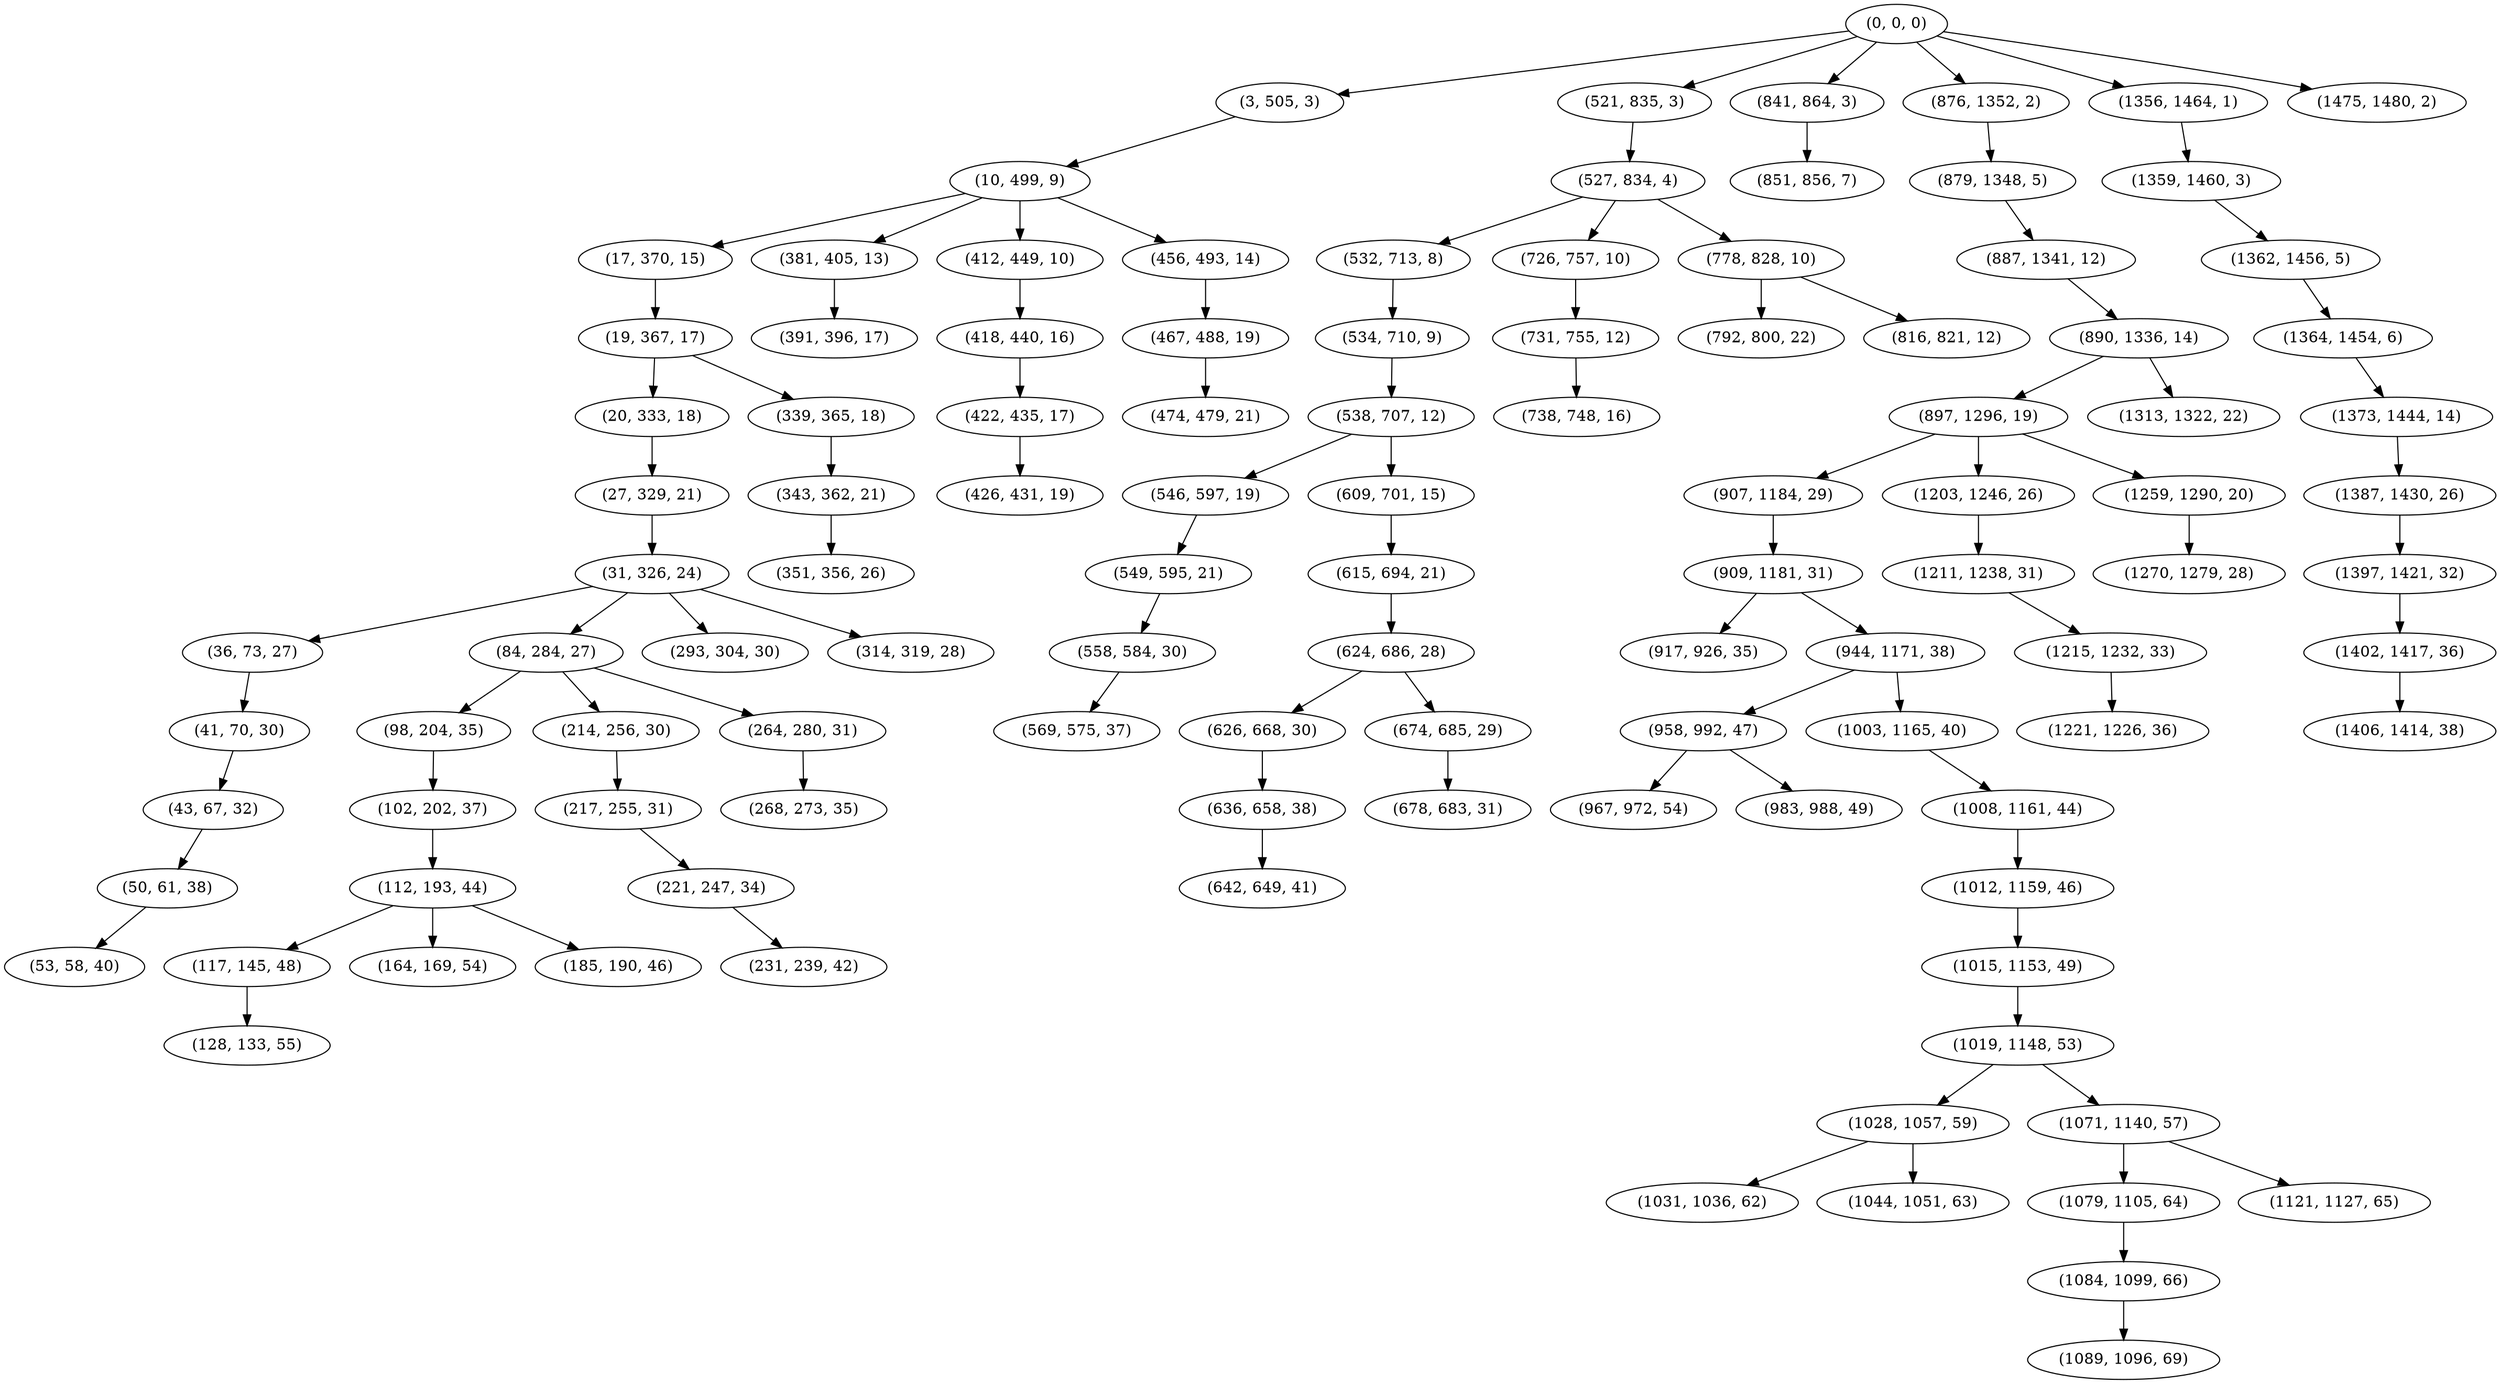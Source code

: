 digraph tree {
    "(0, 0, 0)";
    "(3, 505, 3)";
    "(10, 499, 9)";
    "(17, 370, 15)";
    "(19, 367, 17)";
    "(20, 333, 18)";
    "(27, 329, 21)";
    "(31, 326, 24)";
    "(36, 73, 27)";
    "(41, 70, 30)";
    "(43, 67, 32)";
    "(50, 61, 38)";
    "(53, 58, 40)";
    "(84, 284, 27)";
    "(98, 204, 35)";
    "(102, 202, 37)";
    "(112, 193, 44)";
    "(117, 145, 48)";
    "(128, 133, 55)";
    "(164, 169, 54)";
    "(185, 190, 46)";
    "(214, 256, 30)";
    "(217, 255, 31)";
    "(221, 247, 34)";
    "(231, 239, 42)";
    "(264, 280, 31)";
    "(268, 273, 35)";
    "(293, 304, 30)";
    "(314, 319, 28)";
    "(339, 365, 18)";
    "(343, 362, 21)";
    "(351, 356, 26)";
    "(381, 405, 13)";
    "(391, 396, 17)";
    "(412, 449, 10)";
    "(418, 440, 16)";
    "(422, 435, 17)";
    "(426, 431, 19)";
    "(456, 493, 14)";
    "(467, 488, 19)";
    "(474, 479, 21)";
    "(521, 835, 3)";
    "(527, 834, 4)";
    "(532, 713, 8)";
    "(534, 710, 9)";
    "(538, 707, 12)";
    "(546, 597, 19)";
    "(549, 595, 21)";
    "(558, 584, 30)";
    "(569, 575, 37)";
    "(609, 701, 15)";
    "(615, 694, 21)";
    "(624, 686, 28)";
    "(626, 668, 30)";
    "(636, 658, 38)";
    "(642, 649, 41)";
    "(674, 685, 29)";
    "(678, 683, 31)";
    "(726, 757, 10)";
    "(731, 755, 12)";
    "(738, 748, 16)";
    "(778, 828, 10)";
    "(792, 800, 22)";
    "(816, 821, 12)";
    "(841, 864, 3)";
    "(851, 856, 7)";
    "(876, 1352, 2)";
    "(879, 1348, 5)";
    "(887, 1341, 12)";
    "(890, 1336, 14)";
    "(897, 1296, 19)";
    "(907, 1184, 29)";
    "(909, 1181, 31)";
    "(917, 926, 35)";
    "(944, 1171, 38)";
    "(958, 992, 47)";
    "(967, 972, 54)";
    "(983, 988, 49)";
    "(1003, 1165, 40)";
    "(1008, 1161, 44)";
    "(1012, 1159, 46)";
    "(1015, 1153, 49)";
    "(1019, 1148, 53)";
    "(1028, 1057, 59)";
    "(1031, 1036, 62)";
    "(1044, 1051, 63)";
    "(1071, 1140, 57)";
    "(1079, 1105, 64)";
    "(1084, 1099, 66)";
    "(1089, 1096, 69)";
    "(1121, 1127, 65)";
    "(1203, 1246, 26)";
    "(1211, 1238, 31)";
    "(1215, 1232, 33)";
    "(1221, 1226, 36)";
    "(1259, 1290, 20)";
    "(1270, 1279, 28)";
    "(1313, 1322, 22)";
    "(1356, 1464, 1)";
    "(1359, 1460, 3)";
    "(1362, 1456, 5)";
    "(1364, 1454, 6)";
    "(1373, 1444, 14)";
    "(1387, 1430, 26)";
    "(1397, 1421, 32)";
    "(1402, 1417, 36)";
    "(1406, 1414, 38)";
    "(1475, 1480, 2)";
    "(0, 0, 0)" -> "(3, 505, 3)";
    "(0, 0, 0)" -> "(521, 835, 3)";
    "(0, 0, 0)" -> "(841, 864, 3)";
    "(0, 0, 0)" -> "(876, 1352, 2)";
    "(0, 0, 0)" -> "(1356, 1464, 1)";
    "(0, 0, 0)" -> "(1475, 1480, 2)";
    "(3, 505, 3)" -> "(10, 499, 9)";
    "(10, 499, 9)" -> "(17, 370, 15)";
    "(10, 499, 9)" -> "(381, 405, 13)";
    "(10, 499, 9)" -> "(412, 449, 10)";
    "(10, 499, 9)" -> "(456, 493, 14)";
    "(17, 370, 15)" -> "(19, 367, 17)";
    "(19, 367, 17)" -> "(20, 333, 18)";
    "(19, 367, 17)" -> "(339, 365, 18)";
    "(20, 333, 18)" -> "(27, 329, 21)";
    "(27, 329, 21)" -> "(31, 326, 24)";
    "(31, 326, 24)" -> "(36, 73, 27)";
    "(31, 326, 24)" -> "(84, 284, 27)";
    "(31, 326, 24)" -> "(293, 304, 30)";
    "(31, 326, 24)" -> "(314, 319, 28)";
    "(36, 73, 27)" -> "(41, 70, 30)";
    "(41, 70, 30)" -> "(43, 67, 32)";
    "(43, 67, 32)" -> "(50, 61, 38)";
    "(50, 61, 38)" -> "(53, 58, 40)";
    "(84, 284, 27)" -> "(98, 204, 35)";
    "(84, 284, 27)" -> "(214, 256, 30)";
    "(84, 284, 27)" -> "(264, 280, 31)";
    "(98, 204, 35)" -> "(102, 202, 37)";
    "(102, 202, 37)" -> "(112, 193, 44)";
    "(112, 193, 44)" -> "(117, 145, 48)";
    "(112, 193, 44)" -> "(164, 169, 54)";
    "(112, 193, 44)" -> "(185, 190, 46)";
    "(117, 145, 48)" -> "(128, 133, 55)";
    "(214, 256, 30)" -> "(217, 255, 31)";
    "(217, 255, 31)" -> "(221, 247, 34)";
    "(221, 247, 34)" -> "(231, 239, 42)";
    "(264, 280, 31)" -> "(268, 273, 35)";
    "(339, 365, 18)" -> "(343, 362, 21)";
    "(343, 362, 21)" -> "(351, 356, 26)";
    "(381, 405, 13)" -> "(391, 396, 17)";
    "(412, 449, 10)" -> "(418, 440, 16)";
    "(418, 440, 16)" -> "(422, 435, 17)";
    "(422, 435, 17)" -> "(426, 431, 19)";
    "(456, 493, 14)" -> "(467, 488, 19)";
    "(467, 488, 19)" -> "(474, 479, 21)";
    "(521, 835, 3)" -> "(527, 834, 4)";
    "(527, 834, 4)" -> "(532, 713, 8)";
    "(527, 834, 4)" -> "(726, 757, 10)";
    "(527, 834, 4)" -> "(778, 828, 10)";
    "(532, 713, 8)" -> "(534, 710, 9)";
    "(534, 710, 9)" -> "(538, 707, 12)";
    "(538, 707, 12)" -> "(546, 597, 19)";
    "(538, 707, 12)" -> "(609, 701, 15)";
    "(546, 597, 19)" -> "(549, 595, 21)";
    "(549, 595, 21)" -> "(558, 584, 30)";
    "(558, 584, 30)" -> "(569, 575, 37)";
    "(609, 701, 15)" -> "(615, 694, 21)";
    "(615, 694, 21)" -> "(624, 686, 28)";
    "(624, 686, 28)" -> "(626, 668, 30)";
    "(624, 686, 28)" -> "(674, 685, 29)";
    "(626, 668, 30)" -> "(636, 658, 38)";
    "(636, 658, 38)" -> "(642, 649, 41)";
    "(674, 685, 29)" -> "(678, 683, 31)";
    "(726, 757, 10)" -> "(731, 755, 12)";
    "(731, 755, 12)" -> "(738, 748, 16)";
    "(778, 828, 10)" -> "(792, 800, 22)";
    "(778, 828, 10)" -> "(816, 821, 12)";
    "(841, 864, 3)" -> "(851, 856, 7)";
    "(876, 1352, 2)" -> "(879, 1348, 5)";
    "(879, 1348, 5)" -> "(887, 1341, 12)";
    "(887, 1341, 12)" -> "(890, 1336, 14)";
    "(890, 1336, 14)" -> "(897, 1296, 19)";
    "(890, 1336, 14)" -> "(1313, 1322, 22)";
    "(897, 1296, 19)" -> "(907, 1184, 29)";
    "(897, 1296, 19)" -> "(1203, 1246, 26)";
    "(897, 1296, 19)" -> "(1259, 1290, 20)";
    "(907, 1184, 29)" -> "(909, 1181, 31)";
    "(909, 1181, 31)" -> "(917, 926, 35)";
    "(909, 1181, 31)" -> "(944, 1171, 38)";
    "(944, 1171, 38)" -> "(958, 992, 47)";
    "(944, 1171, 38)" -> "(1003, 1165, 40)";
    "(958, 992, 47)" -> "(967, 972, 54)";
    "(958, 992, 47)" -> "(983, 988, 49)";
    "(1003, 1165, 40)" -> "(1008, 1161, 44)";
    "(1008, 1161, 44)" -> "(1012, 1159, 46)";
    "(1012, 1159, 46)" -> "(1015, 1153, 49)";
    "(1015, 1153, 49)" -> "(1019, 1148, 53)";
    "(1019, 1148, 53)" -> "(1028, 1057, 59)";
    "(1019, 1148, 53)" -> "(1071, 1140, 57)";
    "(1028, 1057, 59)" -> "(1031, 1036, 62)";
    "(1028, 1057, 59)" -> "(1044, 1051, 63)";
    "(1071, 1140, 57)" -> "(1079, 1105, 64)";
    "(1071, 1140, 57)" -> "(1121, 1127, 65)";
    "(1079, 1105, 64)" -> "(1084, 1099, 66)";
    "(1084, 1099, 66)" -> "(1089, 1096, 69)";
    "(1203, 1246, 26)" -> "(1211, 1238, 31)";
    "(1211, 1238, 31)" -> "(1215, 1232, 33)";
    "(1215, 1232, 33)" -> "(1221, 1226, 36)";
    "(1259, 1290, 20)" -> "(1270, 1279, 28)";
    "(1356, 1464, 1)" -> "(1359, 1460, 3)";
    "(1359, 1460, 3)" -> "(1362, 1456, 5)";
    "(1362, 1456, 5)" -> "(1364, 1454, 6)";
    "(1364, 1454, 6)" -> "(1373, 1444, 14)";
    "(1373, 1444, 14)" -> "(1387, 1430, 26)";
    "(1387, 1430, 26)" -> "(1397, 1421, 32)";
    "(1397, 1421, 32)" -> "(1402, 1417, 36)";
    "(1402, 1417, 36)" -> "(1406, 1414, 38)";
}

